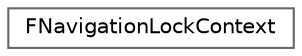 digraph "Graphical Class Hierarchy"
{
 // INTERACTIVE_SVG=YES
 // LATEX_PDF_SIZE
  bgcolor="transparent";
  edge [fontname=Helvetica,fontsize=10,labelfontname=Helvetica,labelfontsize=10];
  node [fontname=Helvetica,fontsize=10,shape=box,height=0.2,width=0.4];
  rankdir="LR";
  Node0 [id="Node000000",label="FNavigationLockContext",height=0.2,width=0.4,color="grey40", fillcolor="white", style="filled",URL="$dd/dcb/classFNavigationLockContext.html",tooltip=" "];
}

